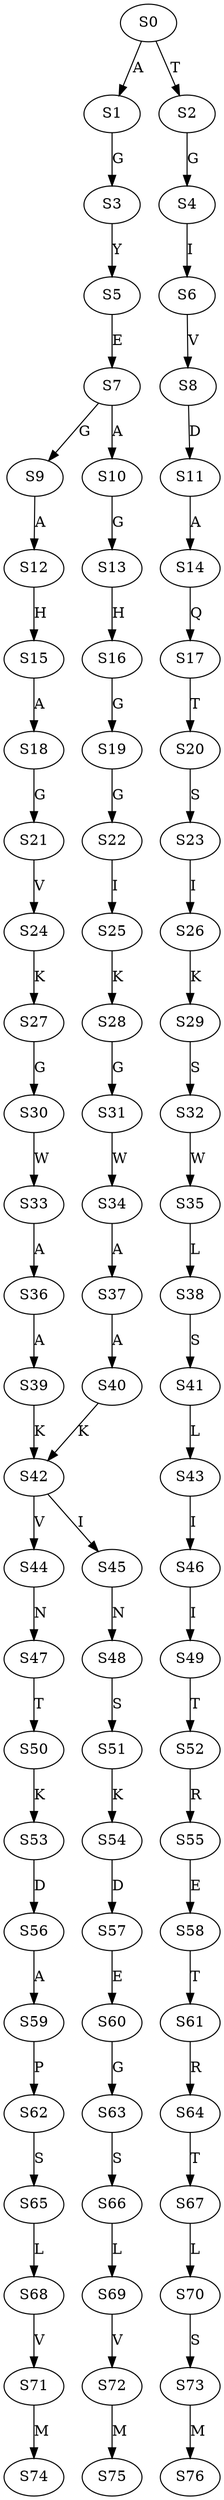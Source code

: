 strict digraph  {
	S0 -> S1 [ label = A ];
	S0 -> S2 [ label = T ];
	S1 -> S3 [ label = G ];
	S2 -> S4 [ label = G ];
	S3 -> S5 [ label = Y ];
	S4 -> S6 [ label = I ];
	S5 -> S7 [ label = E ];
	S6 -> S8 [ label = V ];
	S7 -> S9 [ label = G ];
	S7 -> S10 [ label = A ];
	S8 -> S11 [ label = D ];
	S9 -> S12 [ label = A ];
	S10 -> S13 [ label = G ];
	S11 -> S14 [ label = A ];
	S12 -> S15 [ label = H ];
	S13 -> S16 [ label = H ];
	S14 -> S17 [ label = Q ];
	S15 -> S18 [ label = A ];
	S16 -> S19 [ label = G ];
	S17 -> S20 [ label = T ];
	S18 -> S21 [ label = G ];
	S19 -> S22 [ label = G ];
	S20 -> S23 [ label = S ];
	S21 -> S24 [ label = V ];
	S22 -> S25 [ label = I ];
	S23 -> S26 [ label = I ];
	S24 -> S27 [ label = K ];
	S25 -> S28 [ label = K ];
	S26 -> S29 [ label = K ];
	S27 -> S30 [ label = G ];
	S28 -> S31 [ label = G ];
	S29 -> S32 [ label = S ];
	S30 -> S33 [ label = W ];
	S31 -> S34 [ label = W ];
	S32 -> S35 [ label = W ];
	S33 -> S36 [ label = A ];
	S34 -> S37 [ label = A ];
	S35 -> S38 [ label = L ];
	S36 -> S39 [ label = A ];
	S37 -> S40 [ label = A ];
	S38 -> S41 [ label = S ];
	S39 -> S42 [ label = K ];
	S40 -> S42 [ label = K ];
	S41 -> S43 [ label = L ];
	S42 -> S44 [ label = V ];
	S42 -> S45 [ label = I ];
	S43 -> S46 [ label = I ];
	S44 -> S47 [ label = N ];
	S45 -> S48 [ label = N ];
	S46 -> S49 [ label = I ];
	S47 -> S50 [ label = T ];
	S48 -> S51 [ label = S ];
	S49 -> S52 [ label = T ];
	S50 -> S53 [ label = K ];
	S51 -> S54 [ label = K ];
	S52 -> S55 [ label = R ];
	S53 -> S56 [ label = D ];
	S54 -> S57 [ label = D ];
	S55 -> S58 [ label = E ];
	S56 -> S59 [ label = A ];
	S57 -> S60 [ label = E ];
	S58 -> S61 [ label = T ];
	S59 -> S62 [ label = P ];
	S60 -> S63 [ label = G ];
	S61 -> S64 [ label = R ];
	S62 -> S65 [ label = S ];
	S63 -> S66 [ label = S ];
	S64 -> S67 [ label = T ];
	S65 -> S68 [ label = L ];
	S66 -> S69 [ label = L ];
	S67 -> S70 [ label = L ];
	S68 -> S71 [ label = V ];
	S69 -> S72 [ label = V ];
	S70 -> S73 [ label = S ];
	S71 -> S74 [ label = M ];
	S72 -> S75 [ label = M ];
	S73 -> S76 [ label = M ];
}
